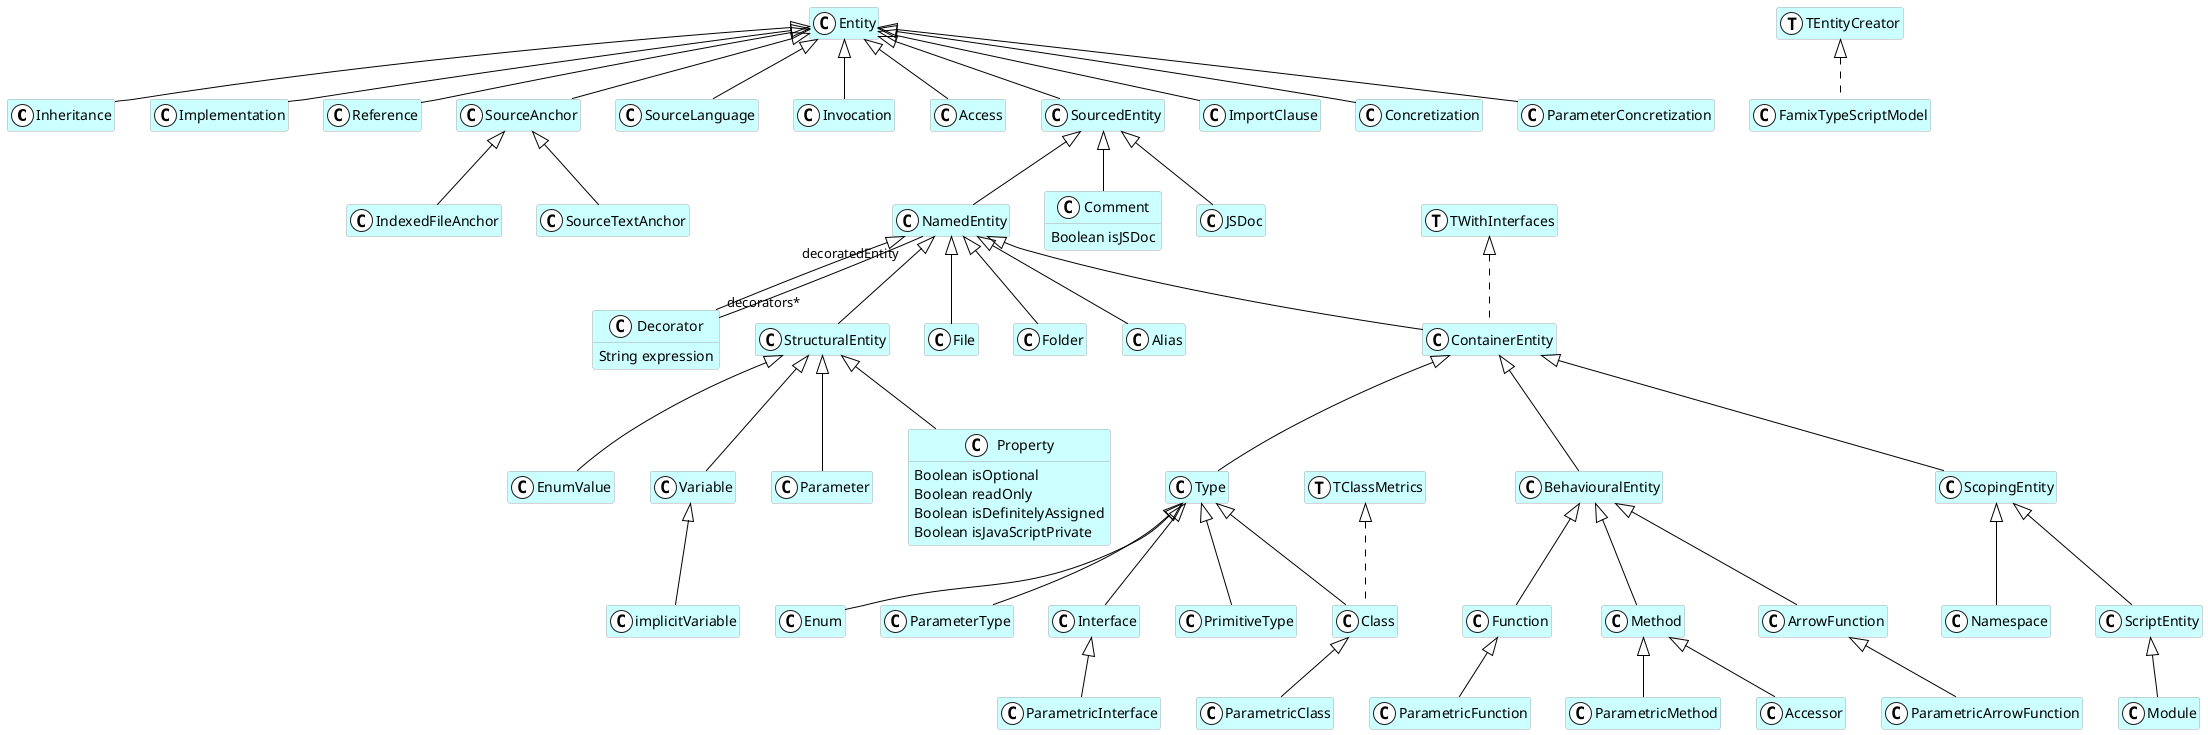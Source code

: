 @startumlhide empty membersskinparam class {  BackgroundColor white  ArrowColor black  BorderColor darkGray}class Inheritance <<(C,white)>> #CCFFFF {}class EnumValue <<(C,white)>> #CCFFFF {}class Implementation <<(C,white)>> #CCFFFF {}class implicitVariable <<(C,white)>> #CCFFFF {}class ParametricMethod <<(C,white)>> #CCFFFF {}class Namespace <<(C,white)>> #CCFFFF {}class ScriptEntity <<(C,white)>> #CCFFFF {}class Reference <<(C,white)>> #CCFFFF {}class Module <<(C,white)>> #CCFFFF {}class Type <<(C,white)>> #CCFFFF {}class Variable <<(C,white)>> #CCFFFF {}class Entity <<(C,white)>> #CCFFFF {}class FamixTypeScriptModel <<(C,white)>> #CCFFFF {}class StructuralEntity <<(C,white)>> #CCFFFF {}class ContainerEntity <<(C,white)>> #CCFFFF {}class Enum <<(C,white)>> #CCFFFF {}class File <<(C,white)>> #CCFFFF {}class SourceAnchor <<(C,white)>> #CCFFFF {}class ParameterType <<(C,white)>> #CCFFFF {}class IndexedFileAnchor <<(C,white)>> #CCFFFF {}class BehaviouralEntity <<(C,white)>> #CCFFFF {}class ParametricClass <<(C,white)>> #CCFFFF {}class TClassMetrics <<(T,white)>> #CCFFFF {}class ParametricArrowFunction <<(C,white)>> #CCFFFF {}class Interface <<(C,white)>> #CCFFFF {}class SourceLanguage <<(C,white)>> #CCFFFF {}class Invocation <<(C,white)>> #CCFFFF {}class PrimitiveType <<(C,white)>> #CCFFFF {}class Access <<(C,white)>> #CCFFFF {}class Decorator <<(C,white)>> #CCFFFF {  String expression}class SourcedEntity <<(C,white)>> #CCFFFF {}class Folder <<(C,white)>> #CCFFFF {}class Function <<(C,white)>> #CCFFFF {}class Class <<(C,white)>> #CCFFFF {}class TEntityCreator <<(T,white)>> #CCFFFF {}class NamedEntity <<(C,white)>> #CCFFFF {}class ParametricInterface <<(C,white)>> #CCFFFF {}class ImportClause <<(C,white)>> #CCFFFF {}class SourceTextAnchor <<(C,white)>> #CCFFFF {}class Accessor <<(C,white)>> #CCFFFF {}class Alias <<(C,white)>> #CCFFFF {}class Concretization <<(C,white)>> #CCFFFF {}class Method <<(C,white)>> #CCFFFF {}class TWithInterfaces <<(T,white)>> #CCFFFF {}class Comment <<(C,white)>> #CCFFFF {  Boolean isJSDoc}class ParameterConcretization <<(C,white)>> #CCFFFF {}class Parameter <<(C,white)>> #CCFFFF {}class Property <<(C,white)>> #CCFFFF {  Boolean isOptional  Boolean readOnly  Boolean isDefinitelyAssigned  Boolean isJavaScriptPrivate}class ArrowFunction <<(C,white)>> #CCFFFF {}class ParametricFunction <<(C,white)>> #CCFFFF {}class JSDoc <<(C,white)>> #CCFFFF {}class ScopingEntity <<(C,white)>> #CCFFFF {}StructuralEntity <|-- EnumValueEntity <|-- InheritanceEntity <|-- ImplementationScopingEntity <|-- NamespaceVariable <|-- implicitVariableMethod <|-- ParametricMethodScopingEntity <|-- ScriptEntityEntity <|-- ReferenceScriptEntity <|-- ModuleContainerEntity <|-- TypeStructuralEntity <|-- VariableNamedEntity <|-- StructuralEntityNamedEntity <|-- ContainerEntityType <|-- EnumNamedEntity <|-- FileEntity <|-- SourceAnchorType <|-- ParameterTypeContainerEntity <|-- BehaviouralEntitySourceAnchor <|-- IndexedFileAnchorClass <|-- ParametricClassArrowFunction <|-- ParametricArrowFunctionType <|-- InterfaceEntity <|-- SourceLanguageEntity <|-- InvocationType <|-- PrimitiveTypeEntity <|-- AccessNamedEntity <|-- DecoratorEntity <|-- SourcedEntityNamedEntity <|-- FolderBehaviouralEntity <|-- FunctionType <|-- ClassSourcedEntity <|-- NamedEntityInterface <|-- ParametricInterfaceEntity <|-- ImportClauseNamedEntity <|-- AliasMethod <|-- AccessorSourceAnchor <|-- SourceTextAnchorEntity <|-- ConcretizationBehaviouralEntity <|-- MethodEntity <|-- ParameterConcretizationStructuralEntity <|-- ParameterBehaviouralEntity <|-- ArrowFunctionSourcedEntity <|-- CommentStructuralEntity <|-- PropertyFunction <|-- ParametricFunctionSourcedEntity <|-- JSDocContainerEntity <|-- ScopingEntityTEntityCreator <|.. FamixTypeScriptModelTWithInterfaces <|.. ContainerEntityTClassMetrics <|.. ClassDecorator "decorators*" -- "decoratedEntity" NamedEntity@enduml